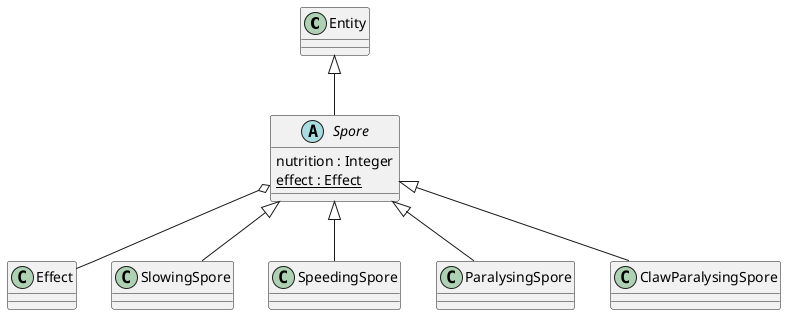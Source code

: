 @startuml spore

Entity <|-- Spore
Spore o-- Effect

abstract class Spore{
    nutrition : Integer
    {static} effect : Effect
}

Spore <|--SlowingSpore
class SlowingSpore{
}

Spore <|--SpeedingSpore
class SpeedingSpore{
}

Spore <|--ParalysingSpore
class ParalysingSpore{
}

Spore <|--ClawParalysingSpore
class ClawParalysingSpore{
}
@enduml	